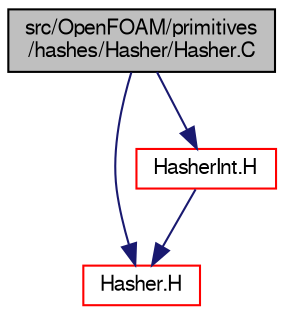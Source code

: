 digraph "src/OpenFOAM/primitives/hashes/Hasher/Hasher.C"
{
  bgcolor="transparent";
  edge [fontname="FreeSans",fontsize="10",labelfontname="FreeSans",labelfontsize="10"];
  node [fontname="FreeSans",fontsize="10",shape=record];
  Node0 [label="src/OpenFOAM/primitives\l/hashes/Hasher/Hasher.C",height=0.2,width=0.4,color="black", fillcolor="grey75", style="filled", fontcolor="black"];
  Node0 -> Node1 [color="midnightblue",fontsize="10",style="solid",fontname="FreeSans"];
  Node1 [label="Hasher.H",height=0.2,width=0.4,color="red",URL="$a12341.html",tooltip="Misc. hashing functions, mostly from Bob Jenkins. "];
  Node0 -> Node3 [color="midnightblue",fontsize="10",style="solid",fontname="FreeSans"];
  Node3 [label="HasherInt.H",height=0.2,width=0.4,color="red",URL="$a12344.html",tooltip="Optimized hashing functions. "];
  Node3 -> Node1 [color="midnightblue",fontsize="10",style="solid",fontname="FreeSans"];
}
